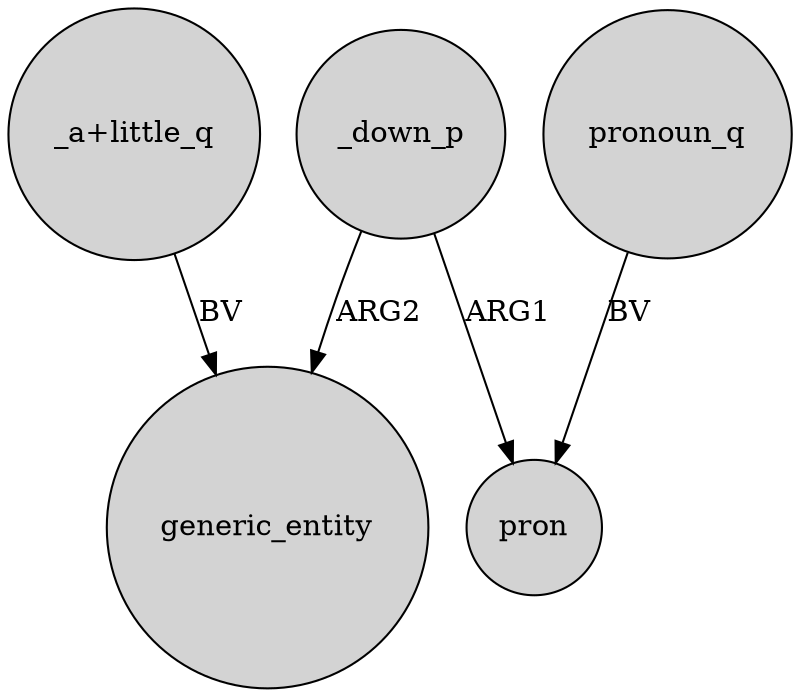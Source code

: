 digraph {
	node [shape=circle style=filled]
	_down_p -> generic_entity [label=ARG2]
	"_a+little_q" -> generic_entity [label=BV]
	_down_p -> pron [label=ARG1]
	pronoun_q -> pron [label=BV]
}
